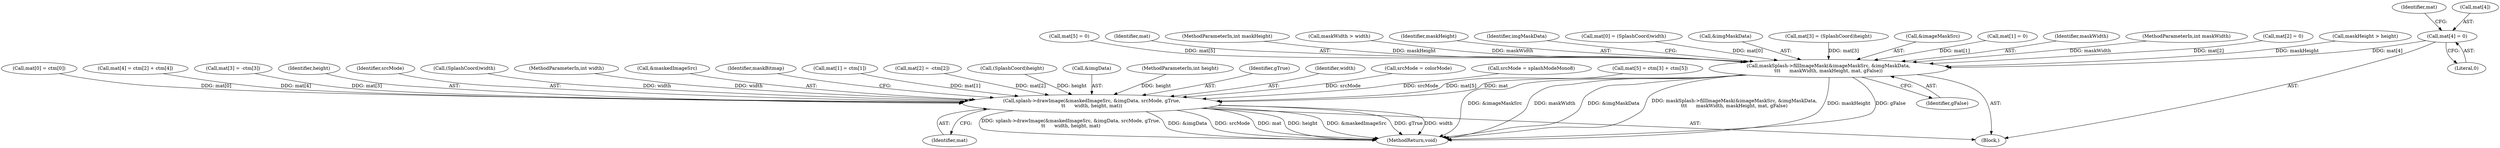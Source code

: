 digraph "0_poppler_7b2d314a61fd0e12f47c62996cb49ec0d1ba747a_11@array" {
"1000201" [label="(Call,mat[4] = 0)"];
"1000264" [label="(Call,maskSplash->fillImageMask(&imageMaskSrc, &imgMaskData,\n\t\t\t      maskWidth, maskHeight, mat, gFalse))"];
"1000683" [label="(Call,splash->drawImage(&maskedImageSrc, &imgData, srcMode, gTrue,\n\t\t      width, height, mat))"];
"1000177" [label="(Call,mat[0] = (SplashCoord)width)"];
"1000267" [label="(Call,&imgMaskData)"];
"1000194" [label="(Call,mat[3] = (SplashCoord)height)"];
"1000694" [label="(Identifier,maskBitmap)"];
"1000289" [label="(Call,mat[1] = ctm[1])"];
"1000265" [label="(Call,&imageMaskSrc)"];
"1000703" [label="(MethodReturn,void)"];
"1000184" [label="(Call,mat[1] = 0)"];
"1000264" [label="(Call,maskSplash->fillImageMask(&imageMaskSrc, &imgMaskData,\n\t\t\t      maskWidth, maskHeight, mat, gFalse))"];
"1000296" [label="(Call,mat[2] = -ctm[2])"];
"1000198" [label="(Call,(SplashCoord)height)"];
"1000686" [label="(Call,&imgData)"];
"1000105" [label="(MethodParameterIn,int height)"];
"1000269" [label="(Identifier,maskWidth)"];
"1000272" [label="(Identifier,gFalse)"];
"1000108" [label="(MethodParameterIn,int maskWidth)"];
"1000689" [label="(Identifier,gTrue)"];
"1000205" [label="(Literal,0)"];
"1000690" [label="(Identifier,width)"];
"1000201" [label="(Call,mat[4] = 0)"];
"1000680" [label="(Call,srcMode = colorMode)"];
"1000189" [label="(Call,mat[2] = 0)"];
"1000176" [label="(Block,)"];
"1000675" [label="(Call,srcMode = splashModeMono8)"];
"1000692" [label="(Identifier,mat)"];
"1000135" [label="(Call,maskHeight > height)"];
"1000323" [label="(Call,mat[5] = ctm[3] + ctm[5])"];
"1000282" [label="(Call,mat[0] = ctm[0])"];
"1000206" [label="(Call,mat[5] = 0)"];
"1000271" [label="(Identifier,mat)"];
"1000312" [label="(Call,mat[4] = ctm[2] + ctm[4])"];
"1000109" [label="(MethodParameterIn,int maskHeight)"];
"1000132" [label="(Call,maskWidth > width)"];
"1000304" [label="(Call,mat[3] = -ctm[3])"];
"1000691" [label="(Identifier,height)"];
"1000208" [label="(Identifier,mat)"];
"1000683" [label="(Call,splash->drawImage(&maskedImageSrc, &imgData, srcMode, gTrue,\n\t\t      width, height, mat))"];
"1000688" [label="(Identifier,srcMode)"];
"1000202" [label="(Call,mat[4])"];
"1000181" [label="(Call,(SplashCoord)width)"];
"1000270" [label="(Identifier,maskHeight)"];
"1000104" [label="(MethodParameterIn,int width)"];
"1000684" [label="(Call,&maskedImageSrc)"];
"1000274" [label="(Identifier,imgMaskData)"];
"1000201" -> "1000176"  [label="AST: "];
"1000201" -> "1000205"  [label="CFG: "];
"1000202" -> "1000201"  [label="AST: "];
"1000205" -> "1000201"  [label="AST: "];
"1000208" -> "1000201"  [label="CFG: "];
"1000201" -> "1000264"  [label="DDG: mat[4]"];
"1000264" -> "1000176"  [label="AST: "];
"1000264" -> "1000272"  [label="CFG: "];
"1000265" -> "1000264"  [label="AST: "];
"1000267" -> "1000264"  [label="AST: "];
"1000269" -> "1000264"  [label="AST: "];
"1000270" -> "1000264"  [label="AST: "];
"1000271" -> "1000264"  [label="AST: "];
"1000272" -> "1000264"  [label="AST: "];
"1000274" -> "1000264"  [label="CFG: "];
"1000264" -> "1000703"  [label="DDG: &imageMaskSrc"];
"1000264" -> "1000703"  [label="DDG: maskWidth"];
"1000264" -> "1000703"  [label="DDG: &imgMaskData"];
"1000264" -> "1000703"  [label="DDG: maskSplash->fillImageMask(&imageMaskSrc, &imgMaskData,\n\t\t\t      maskWidth, maskHeight, mat, gFalse)"];
"1000264" -> "1000703"  [label="DDG: maskHeight"];
"1000264" -> "1000703"  [label="DDG: gFalse"];
"1000108" -> "1000264"  [label="DDG: maskWidth"];
"1000132" -> "1000264"  [label="DDG: maskWidth"];
"1000109" -> "1000264"  [label="DDG: maskHeight"];
"1000135" -> "1000264"  [label="DDG: maskHeight"];
"1000177" -> "1000264"  [label="DDG: mat[0]"];
"1000184" -> "1000264"  [label="DDG: mat[1]"];
"1000189" -> "1000264"  [label="DDG: mat[2]"];
"1000194" -> "1000264"  [label="DDG: mat[3]"];
"1000206" -> "1000264"  [label="DDG: mat[5]"];
"1000264" -> "1000683"  [label="DDG: mat"];
"1000683" -> "1000176"  [label="AST: "];
"1000683" -> "1000692"  [label="CFG: "];
"1000684" -> "1000683"  [label="AST: "];
"1000686" -> "1000683"  [label="AST: "];
"1000688" -> "1000683"  [label="AST: "];
"1000689" -> "1000683"  [label="AST: "];
"1000690" -> "1000683"  [label="AST: "];
"1000691" -> "1000683"  [label="AST: "];
"1000692" -> "1000683"  [label="AST: "];
"1000694" -> "1000683"  [label="CFG: "];
"1000683" -> "1000703"  [label="DDG: &maskedImageSrc"];
"1000683" -> "1000703"  [label="DDG: gTrue"];
"1000683" -> "1000703"  [label="DDG: width"];
"1000683" -> "1000703"  [label="DDG: splash->drawImage(&maskedImageSrc, &imgData, srcMode, gTrue,\n\t\t      width, height, mat)"];
"1000683" -> "1000703"  [label="DDG: &imgData"];
"1000683" -> "1000703"  [label="DDG: srcMode"];
"1000683" -> "1000703"  [label="DDG: mat"];
"1000683" -> "1000703"  [label="DDG: height"];
"1000680" -> "1000683"  [label="DDG: srcMode"];
"1000675" -> "1000683"  [label="DDG: srcMode"];
"1000104" -> "1000683"  [label="DDG: width"];
"1000181" -> "1000683"  [label="DDG: width"];
"1000105" -> "1000683"  [label="DDG: height"];
"1000198" -> "1000683"  [label="DDG: height"];
"1000289" -> "1000683"  [label="DDG: mat[1]"];
"1000312" -> "1000683"  [label="DDG: mat[4]"];
"1000304" -> "1000683"  [label="DDG: mat[3]"];
"1000296" -> "1000683"  [label="DDG: mat[2]"];
"1000323" -> "1000683"  [label="DDG: mat[5]"];
"1000282" -> "1000683"  [label="DDG: mat[0]"];
}

